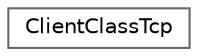 digraph "Graphical Class Hierarchy"
{
 // LATEX_PDF_SIZE
  bgcolor="transparent";
  edge [fontname=Helvetica,fontsize=10,labelfontname=Helvetica,labelfontsize=10];
  node [fontname=Helvetica,fontsize=10,shape=box,height=0.2,width=0.4];
  rankdir="LR";
  Node0 [id="Node000000",label="ClientClassTcp",height=0.2,width=0.4,color="grey40", fillcolor="white", style="filled",URL="$class_client_class_tcp.html",tooltip="کلاس مدیریت اتصال در سمت کلاینت"];
}
